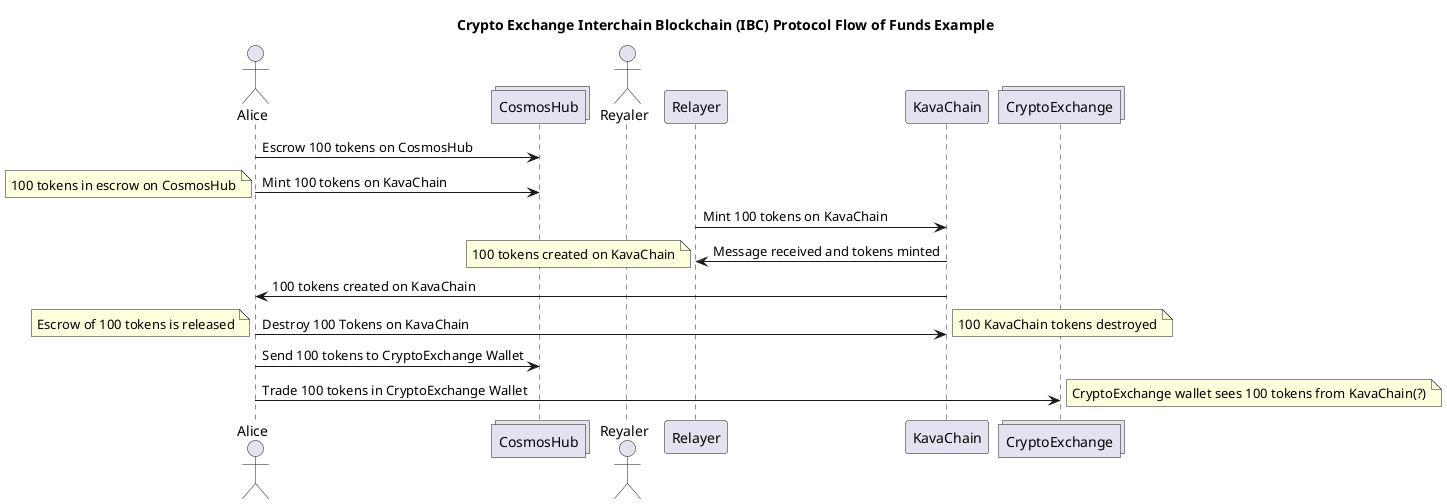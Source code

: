 @startuml
title Crypto Exchange Interchain Blockchain (IBC) Protocol Flow of Funds Example
actor   Alice
Collections CosmosHub
Alice -> CosmosHub : Escrow 100 tokens on CosmosHub
Alice -> CosmosHub : Mint 100 tokens on KavaChain
note left: 100 tokens in escrow on CosmosHub
actor   Reyaler
Relayer -> KavaChain : Mint 100 tokens on KavaChain
KavaChain -> Relayer : Message received and tokens minted
note left: 100 tokens created on KavaChain

KavaChain -> Alice : 100 tokens created on KavaChain
Alice -> KavaChain : Destroy 100 Tokens on KavaChain
note right: 100 KavaChain tokens destroyed
note left: Escrow of 100 tokens is released

Collections KavaChain
Collections CryptoExchange
Alice -> CosmosHub : Send 100 tokens to CryptoExchange Wallet

Alice -> CryptoExchange : Trade 100 tokens in CryptoExchange Wallet
note right: CryptoExchange wallet sees 100 tokens from KavaChain(?)
@enduml